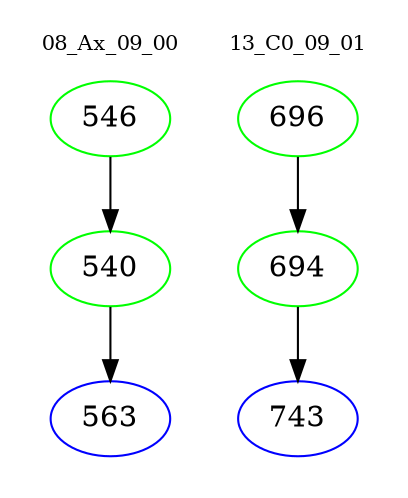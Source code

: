 digraph{
subgraph cluster_0 {
color = white
label = "08_Ax_09_00";
fontsize=10;
T0_546 [label="546", color="green"]
T0_546 -> T0_540 [color="black"]
T0_540 [label="540", color="green"]
T0_540 -> T0_563 [color="black"]
T0_563 [label="563", color="blue"]
}
subgraph cluster_1 {
color = white
label = "13_C0_09_01";
fontsize=10;
T1_696 [label="696", color="green"]
T1_696 -> T1_694 [color="black"]
T1_694 [label="694", color="green"]
T1_694 -> T1_743 [color="black"]
T1_743 [label="743", color="blue"]
}
}
